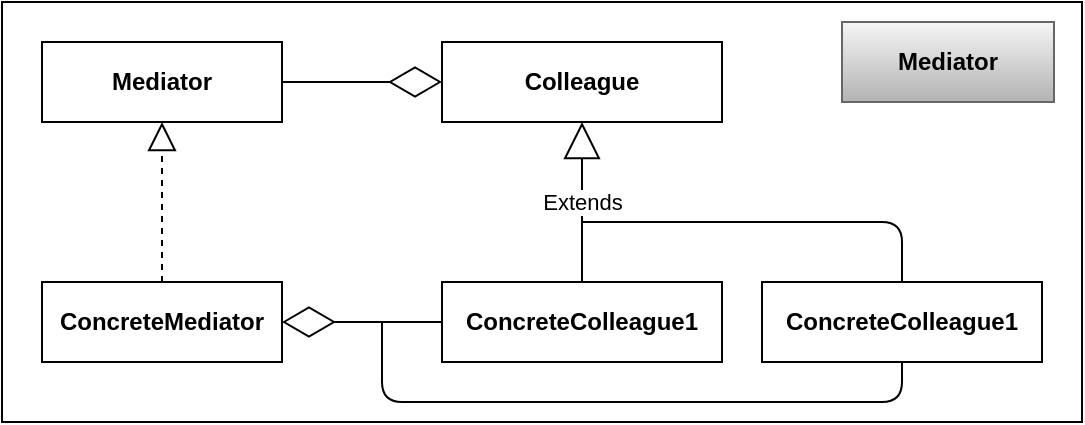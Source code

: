 <mxfile version="13.10.9" type="device"><diagram id="AJ4L4LA1erHNJeXYfCZP" name="Page-1"><mxGraphModel dx="1752" dy="631" grid="1" gridSize="10" guides="1" tooltips="1" connect="1" arrows="1" fold="1" page="1" pageScale="1" pageWidth="827" pageHeight="1169" math="0" shadow="0"><root><mxCell id="0"/><mxCell id="1" parent="0"/><mxCell id="NXL5s50ck0dCpvR5iWka-11" value="" style="rounded=0;whiteSpace=wrap;html=1;" vertex="1" parent="1"><mxGeometry x="140" y="100" width="540" height="210" as="geometry"/></mxCell><mxCell id="NXL5s50ck0dCpvR5iWka-1" value="Mediator" style="rounded=0;whiteSpace=wrap;html=1;fontStyle=1" vertex="1" parent="1"><mxGeometry x="160" y="120" width="120" height="40" as="geometry"/></mxCell><mxCell id="NXL5s50ck0dCpvR5iWka-2" value="Colleague" style="rounded=0;whiteSpace=wrap;html=1;fontStyle=1" vertex="1" parent="1"><mxGeometry x="360" y="120" width="140" height="40" as="geometry"/></mxCell><mxCell id="NXL5s50ck0dCpvR5iWka-3" value="" style="endArrow=diamondThin;endFill=0;endSize=24;html=1;entryX=0;entryY=0.5;entryDx=0;entryDy=0;exitX=1;exitY=0.5;exitDx=0;exitDy=0;" edge="1" parent="1" source="NXL5s50ck0dCpvR5iWka-1" target="NXL5s50ck0dCpvR5iWka-2"><mxGeometry width="160" relative="1" as="geometry"><mxPoint x="180" y="370" as="sourcePoint"/><mxPoint x="340" y="370" as="targetPoint"/></mxGeometry></mxCell><mxCell id="NXL5s50ck0dCpvR5iWka-4" value="ConcreteMediator" style="rounded=0;whiteSpace=wrap;html=1;fontStyle=1" vertex="1" parent="1"><mxGeometry x="160" y="240" width="120" height="40" as="geometry"/></mxCell><mxCell id="NXL5s50ck0dCpvR5iWka-5" value="Extends" style="endArrow=block;endSize=16;endFill=0;html=1;entryX=0.5;entryY=1;entryDx=0;entryDy=0;exitX=0.5;exitY=0;exitDx=0;exitDy=0;" edge="1" parent="1" source="NXL5s50ck0dCpvR5iWka-6" target="NXL5s50ck0dCpvR5iWka-2"><mxGeometry width="160" relative="1" as="geometry"><mxPoint x="420" y="210" as="sourcePoint"/><mxPoint x="380" y="400" as="targetPoint"/></mxGeometry></mxCell><mxCell id="NXL5s50ck0dCpvR5iWka-6" value="ConcreteColleague1" style="rounded=0;whiteSpace=wrap;html=1;fontStyle=1" vertex="1" parent="1"><mxGeometry x="360" y="240" width="140" height="40" as="geometry"/></mxCell><mxCell id="NXL5s50ck0dCpvR5iWka-7" value="ConcreteColleague1" style="rounded=0;whiteSpace=wrap;html=1;fontStyle=1" vertex="1" parent="1"><mxGeometry x="520" y="240" width="140" height="40" as="geometry"/></mxCell><mxCell id="NXL5s50ck0dCpvR5iWka-8" value="" style="endArrow=block;dashed=1;endFill=0;endSize=12;html=1;entryX=0.5;entryY=1;entryDx=0;entryDy=0;exitX=0.5;exitY=0;exitDx=0;exitDy=0;" edge="1" parent="1" source="NXL5s50ck0dCpvR5iWka-4" target="NXL5s50ck0dCpvR5iWka-1"><mxGeometry width="160" relative="1" as="geometry"><mxPoint x="230" y="390" as="sourcePoint"/><mxPoint x="390" y="390" as="targetPoint"/></mxGeometry></mxCell><mxCell id="NXL5s50ck0dCpvR5iWka-9" value="" style="endArrow=diamondThin;endFill=0;endSize=24;html=1;entryX=1;entryY=0.5;entryDx=0;entryDy=0;exitX=0;exitY=0.5;exitDx=0;exitDy=0;" edge="1" parent="1" source="NXL5s50ck0dCpvR5iWka-6" target="NXL5s50ck0dCpvR5iWka-4"><mxGeometry width="160" relative="1" as="geometry"><mxPoint x="420" y="470" as="sourcePoint"/><mxPoint x="580" y="470" as="targetPoint"/></mxGeometry></mxCell><mxCell id="NXL5s50ck0dCpvR5iWka-10" value="" style="endArrow=none;html=1;exitX=0.5;exitY=0;exitDx=0;exitDy=0;" edge="1" parent="1" source="NXL5s50ck0dCpvR5iWka-7"><mxGeometry width="50" height="50" relative="1" as="geometry"><mxPoint x="690" y="470" as="sourcePoint"/><mxPoint x="430" y="210" as="targetPoint"/><Array as="points"><mxPoint x="590" y="210"/></Array></mxGeometry></mxCell><mxCell id="NXL5s50ck0dCpvR5iWka-12" value="Mediator" style="rounded=0;whiteSpace=wrap;html=1;fontStyle=1;gradientColor=#b3b3b3;fillColor=#f5f5f5;strokeColor=#666666;" vertex="1" parent="1"><mxGeometry x="560" y="110" width="106" height="40" as="geometry"/></mxCell><mxCell id="NXL5s50ck0dCpvR5iWka-14" value="" style="endArrow=none;html=1;exitX=0.5;exitY=1;exitDx=0;exitDy=0;" edge="1" parent="1" source="NXL5s50ck0dCpvR5iWka-7"><mxGeometry width="50" height="50" relative="1" as="geometry"><mxPoint x="320" y="340" as="sourcePoint"/><mxPoint x="330" y="260" as="targetPoint"/><Array as="points"><mxPoint x="590" y="300"/><mxPoint x="330" y="300"/></Array></mxGeometry></mxCell></root></mxGraphModel></diagram></mxfile>